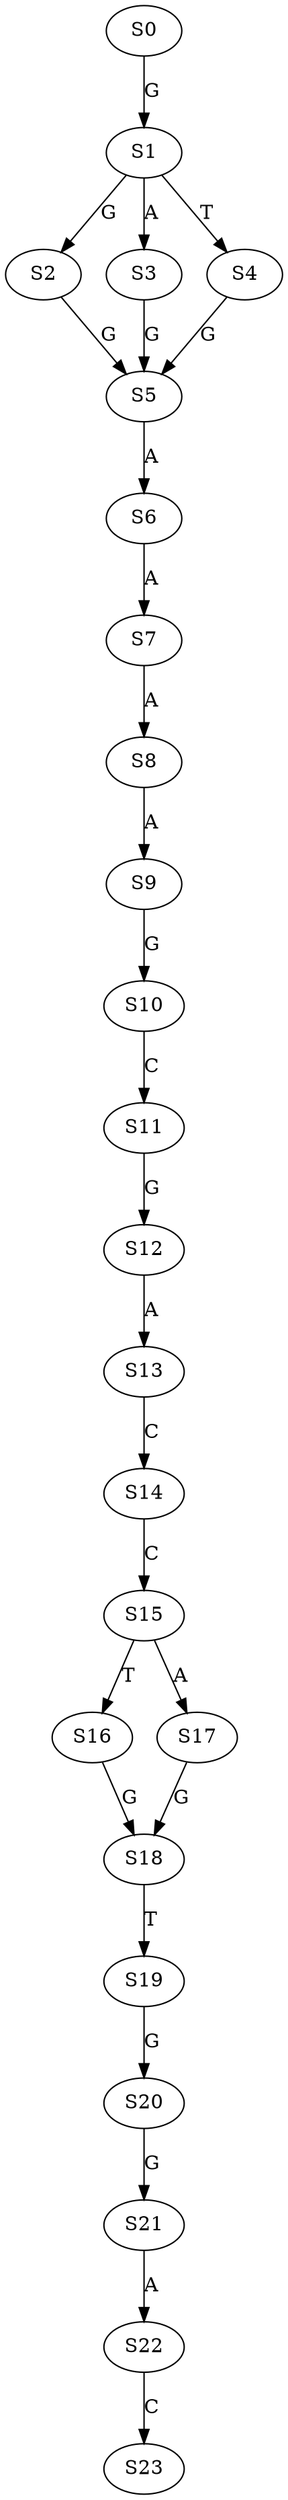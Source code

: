 strict digraph  {
	S0 -> S1 [ label = G ];
	S1 -> S2 [ label = G ];
	S1 -> S3 [ label = A ];
	S1 -> S4 [ label = T ];
	S2 -> S5 [ label = G ];
	S3 -> S5 [ label = G ];
	S4 -> S5 [ label = G ];
	S5 -> S6 [ label = A ];
	S6 -> S7 [ label = A ];
	S7 -> S8 [ label = A ];
	S8 -> S9 [ label = A ];
	S9 -> S10 [ label = G ];
	S10 -> S11 [ label = C ];
	S11 -> S12 [ label = G ];
	S12 -> S13 [ label = A ];
	S13 -> S14 [ label = C ];
	S14 -> S15 [ label = C ];
	S15 -> S16 [ label = T ];
	S15 -> S17 [ label = A ];
	S16 -> S18 [ label = G ];
	S17 -> S18 [ label = G ];
	S18 -> S19 [ label = T ];
	S19 -> S20 [ label = G ];
	S20 -> S21 [ label = G ];
	S21 -> S22 [ label = A ];
	S22 -> S23 [ label = C ];
}
